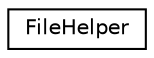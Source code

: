 digraph G
{
  edge [fontname="Helvetica",fontsize="10",labelfontname="Helvetica",labelfontsize="10"];
  node [fontname="Helvetica",fontsize="10",shape=record];
  rankdir=LR;
  Node1 [label="FileHelper",height=0.2,width=0.4,color="black", fillcolor="white", style="filled",URL="$class_utopia_1_1_components_1_1_helper_1_1_file_helper.html"];
}
